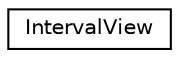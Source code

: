 digraph "Graphical Class Hierarchy"
{
 // LATEX_PDF_SIZE
  edge [fontname="Helvetica",fontsize="10",labelfontname="Helvetica",labelfontsize="10"];
  node [fontname="Helvetica",fontsize="10",shape=record];
  rankdir="LR";
  Node0 [label="IntervalView",height=0.2,width=0.4,color="black", fillcolor="white", style="filled",URL="$classIntervalView.html",tooltip="header file for InternalView Abstarction expected by Timer class Having abstraction helps separate Ti..."];
}
